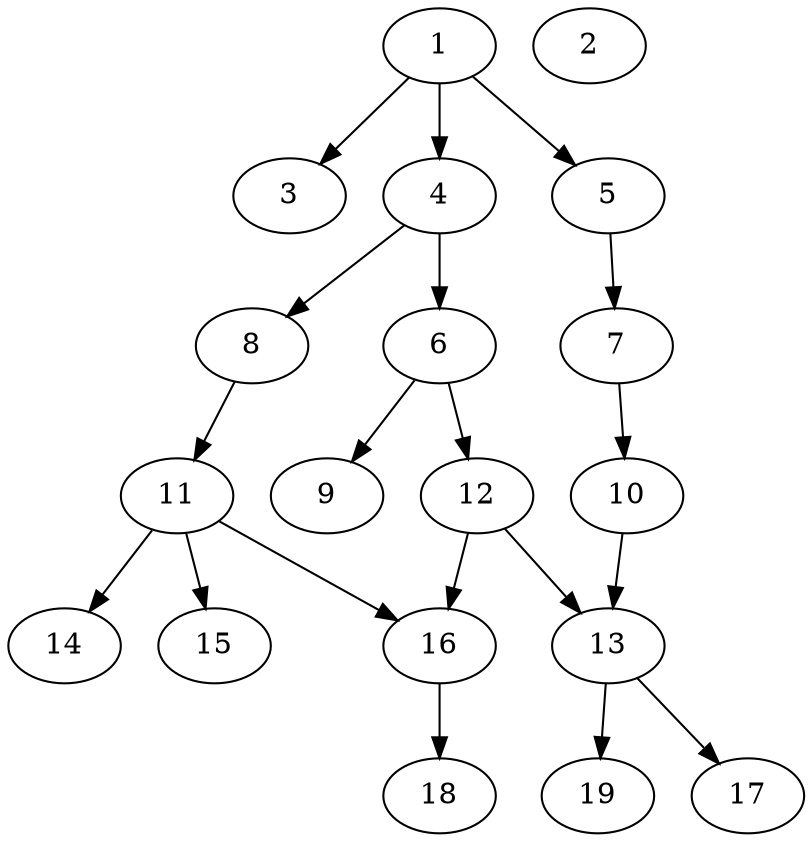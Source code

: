 // DAG (tier=1-easy, mode=data, n=19, ccr=0.312, fat=0.480, density=0.376, regular=0.604, jump=0.098, mindata=1048576, maxdata=8388608)
// DAG automatically generated by daggen at Sun Aug 24 16:33:33 2025
// /home/ermia/Project/Environments/daggen/bin/daggen --dot --ccr 0.312 --fat 0.480 --regular 0.604 --density 0.376 --jump 0.098 --mindata 1048576 --maxdata 8388608 -n 19 
digraph G {
  1 [size="872128113568463616", alpha="0.19", expect_size="436064056784231808"]
  1 -> 3 [size ="378139960147968"]
  1 -> 4 [size ="378139960147968"]
  1 -> 5 [size ="378139960147968"]
  2 [size="1021667015213438", alpha="0.16", expect_size="510833507606719"]
  3 [size="8998533296922500", alpha="0.02", expect_size="4499266648461250"]
  4 [size="8503963899967116", alpha="0.12", expect_size="4251981949983558"]
  4 -> 6 [size ="298877387276288"]
  4 -> 8 [size ="298877387276288"]
  5 [size="2683115776541458432", alpha="0.20", expect_size="1341557888270729216"]
  5 -> 7 [size ="15447193812992"]
  6 [size="305201835671552000000", alpha="0.03", expect_size="152600917835776000000"]
  6 -> 9 [size ="362644766720000"]
  6 -> 12 [size ="362644766720000"]
  7 [size="239023513461007968", alpha="0.14", expect_size="119511756730503984"]
  7 -> 10 [size ="90688771325952"]
  8 [size="4597136011919596", alpha="0.08", expect_size="2298568005959798"]
  8 -> 11 [size ="232357470666752"]
  9 [size="314225450035962560", alpha="0.04", expect_size="157112725017981280"]
  10 [size="140898833193403216", alpha="0.15", expect_size="70449416596701608"]
  10 -> 13 [size ="75547812036608"]
  11 [size="2304584417067974", alpha="0.04", expect_size="1152292208533987"]
  11 -> 14 [size ="191025247158272"]
  11 -> 15 [size ="191025247158272"]
  11 -> 16 [size ="191025247158272"]
  12 [size="77411609568002179072", alpha="0.10", expect_size="38705804784001089536"]
  12 -> 13 [size ="145309514596352"]
  12 -> 16 [size ="145309514596352"]
  13 [size="8564190549437841408", alpha="0.18", expect_size="4282095274718920704"]
  13 -> 17 [size ="33487356690432"]
  13 -> 19 [size ="33487356690432"]
  14 [size="461737922297811959808", alpha="0.05", expect_size="230868961148905979904"]
  15 [size="200971072384747040", alpha="0.19", expect_size="100485536192373520"]
  16 [size="251208176972567904", alpha="0.16", expect_size="125604088486283952"]
  16 -> 18 [size ="413393957683200"]
  17 [size="13252557779022905344", alpha="0.09", expect_size="6626278889511452672"]
  18 [size="219217521529364352", alpha="0.16", expect_size="109608760764682176"]
  19 [size="2971674196926529536", alpha="0.10", expect_size="1485837098463264768"]
}